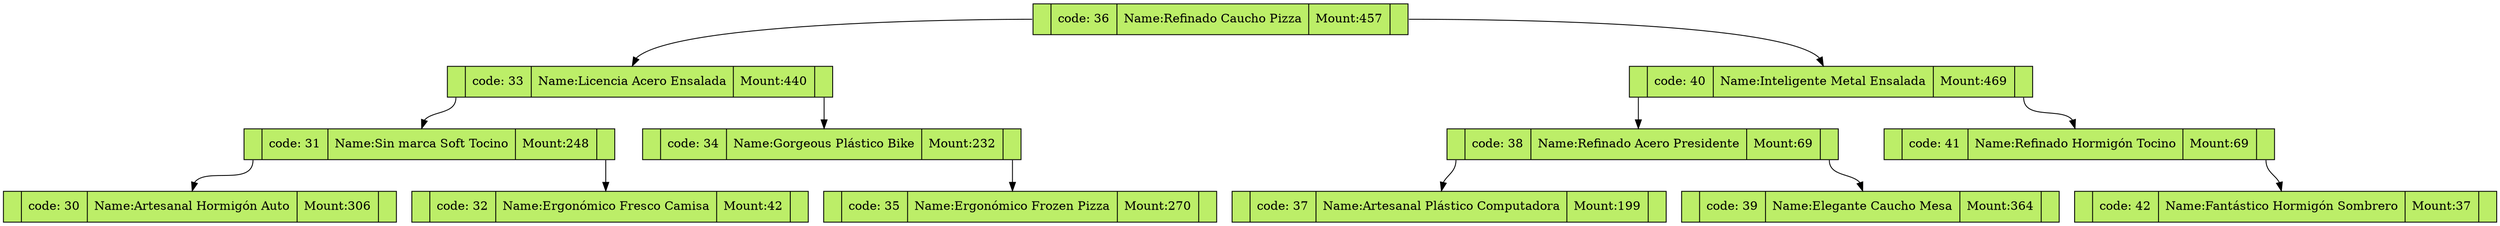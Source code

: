 digraph G{
node[shape="record"];
node0xc000149140[label="<f0> | <f1> code: 36|<f2> Name:Refinado Caucho Pizza |<f3> Mount:457  | <f4>" style = filled, fillcolor = darkolivegreen2];
node0xc000148c00[label="<f0>|<f1> code: 33|<f2> Name:Licencia Acero Ensalada |<f3> Mount:440  | <f4>" style = filled, fillcolor = darkolivegreen2];
node0xc000149140:f0 -> node0xc000148c00:f2 
node0xc000148b40[label="<f0>|<f1> code: 31|<f2> Name:Sin marca Soft Tocino |<f3> Mount:248  | <f4>" style = filled, fillcolor = darkolivegreen2];
node0xc000148c00:f0 -> node0xc000148b40:f2 
node0xc000148fc0[label="<f0>|<f1> code: 30|<f2> Name:Artesanal Hormigón Auto |<f3> Mount:306  | <f4>" style = filled, fillcolor = darkolivegreen2];
node0xc000148b40:f0 -> node0xc000148fc0:f2 
node0xc000149380[label="<f0>|<f1> code: 32|<f2> Name:Ergonómico Fresco Camisa |<f3> Mount:42  | <f4>" style = filled, fillcolor = darkolivegreen2];
node0xc000148b40:f4 -> node0xc000149380:f2 
node0xc000149200[label="<f0>|<f1> code: 34|<f2> Name:Gorgeous Plástico Bike |<f3> Mount:232  | <f4>" style = filled, fillcolor = darkolivegreen2];
node0xc000148c00:f4 -> node0xc000149200:f2 
node0xc0001492c0[label="<f0>|<f1> code: 35|<f2> Name:Ergonómico Frozen Pizza |<f3> Mount:270  | <f4>" style = filled, fillcolor = darkolivegreen2];
node0xc000149200:f4 -> node0xc0001492c0:f2 
node0xc000148cc0[label="<f0>|<f1> code: 40|<f2> Name:Inteligente Metal Ensalada |<f3> Mount:469  | <f4>" style = filled, fillcolor = darkolivegreen2];
node0xc000149140:f4 -> node0xc000148cc0:f2 
node0xc000148d80[label="<f0>|<f1> code: 38|<f2> Name:Refinado Acero Presidente |<f3> Mount:69  | <f4>" style = filled, fillcolor = darkolivegreen2];
node0xc000148cc0:f0 -> node0xc000148d80:f2 
node0xc000149080[label="<f0>|<f1> code: 37|<f2> Name:Artesanal Plástico Computadora |<f3> Mount:199  | <f4>" style = filled, fillcolor = darkolivegreen2];
node0xc000148d80:f0 -> node0xc000149080:f2 
node0xc000148f00[label="<f0>|<f1> code: 39|<f2> Name:Elegante Caucho Mesa |<f3> Mount:364  | <f4>" style = filled, fillcolor = darkolivegreen2];
node0xc000148d80:f4 -> node0xc000148f00:f2 
node0xc000148e40[label="<f0>|<f1> code: 41|<f2> Name:Refinado Hormigón Tocino |<f3> Mount:69  | <f4>" style = filled, fillcolor = darkolivegreen2];
node0xc000148cc0:f4 -> node0xc000148e40:f2 
node0xc000149440[label="<f0>|<f1> code: 42|<f2> Name:Fantástico Hormigón Sombrero |<f3> Mount:37  | <f4>" style = filled, fillcolor = darkolivegreen2];
node0xc000148e40:f4 -> node0xc000149440:f2 
} 
